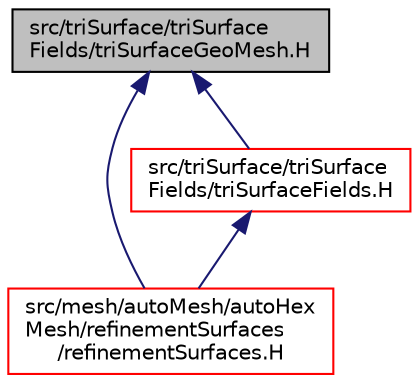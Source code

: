 digraph "src/triSurface/triSurfaceFields/triSurfaceGeoMesh.H"
{
  bgcolor="transparent";
  edge [fontname="Helvetica",fontsize="10",labelfontname="Helvetica",labelfontsize="10"];
  node [fontname="Helvetica",fontsize="10",shape=record];
  Node1 [label="src/triSurface/triSurface\lFields/triSurfaceGeoMesh.H",height=0.2,width=0.4,color="black", fillcolor="grey75", style="filled", fontcolor="black"];
  Node1 -> Node2 [dir="back",color="midnightblue",fontsize="10",style="solid",fontname="Helvetica"];
  Node2 [label="src/mesh/autoMesh/autoHex\lMesh/refinementSurfaces\l/refinementSurfaces.H",height=0.2,width=0.4,color="red",URL="$a07077.html"];
  Node1 -> Node3 [dir="back",color="midnightblue",fontsize="10",style="solid",fontname="Helvetica"];
  Node3 [label="src/triSurface/triSurface\lFields/triSurfaceFields.H",height=0.2,width=0.4,color="red",URL="$a10509.html",tooltip="Fields for triSurface. "];
  Node3 -> Node2 [dir="back",color="midnightblue",fontsize="10",style="solid",fontname="Helvetica"];
}
